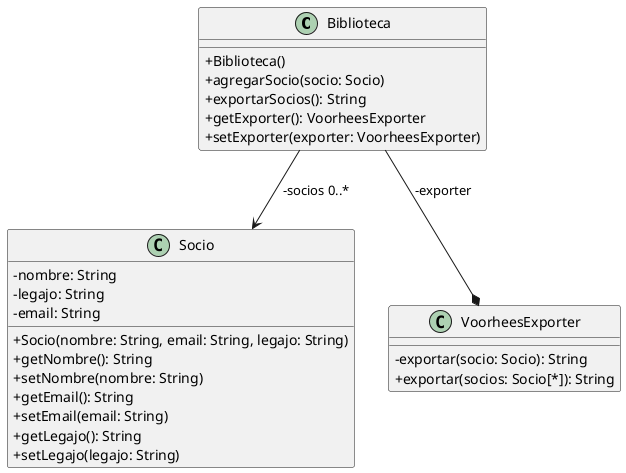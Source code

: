 @startuml

skinparam classAttributeIconSize 0

class Biblioteca {
+Biblioteca()
+agregarSocio(socio: Socio)
+exportarSocios(): String
+getExporter(): VoorheesExporter
+setExporter(exporter: VoorheesExporter)
}

class Socio {
-nombre: String
-legajo: String
-email: String
+Socio(nombre: String, email: String, legajo: String)
+getNombre(): String
+setNombre(nombre: String)
+getEmail(): String
+setEmail(email: String)
+getLegajo(): String
+setLegajo(legajo: String)
}

class VoorheesExporter {
-exportar(socio: Socio): String
+exportar(socios: Socio[*]): String
}

Biblioteca --* VoorheesExporter: -exporter
Biblioteca --> Socio: -socios 0..*

@enduml
